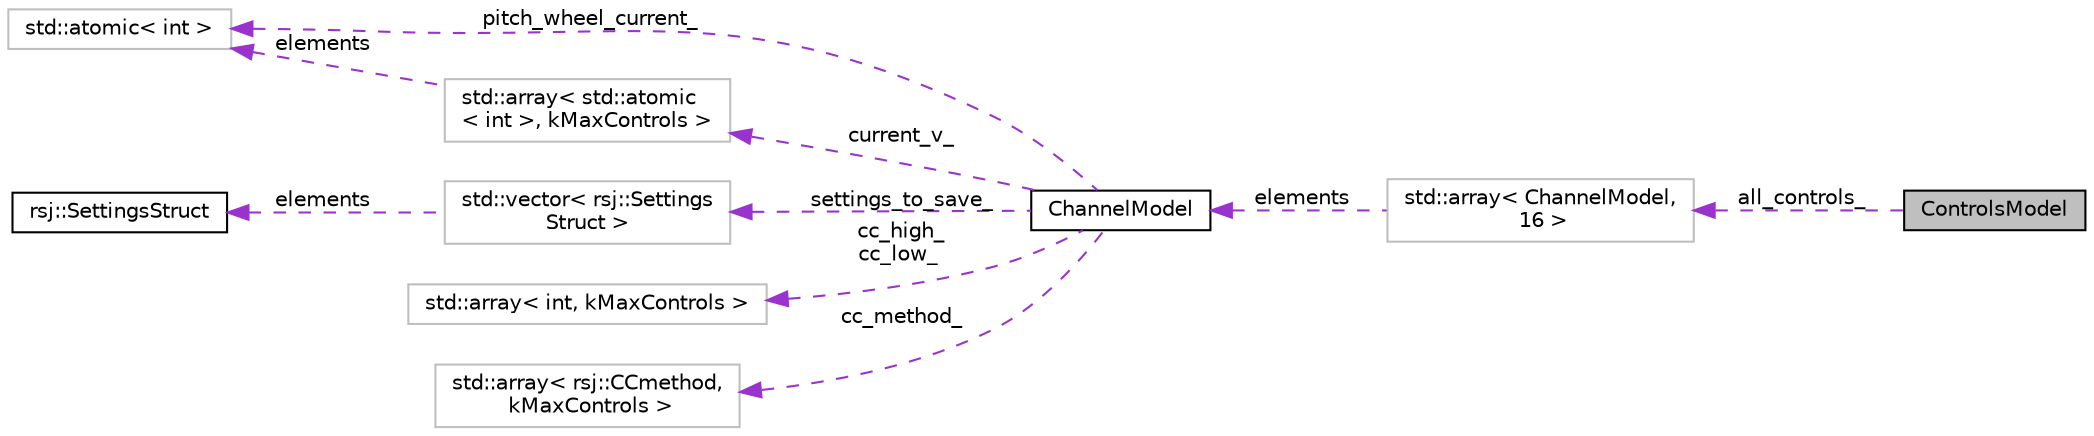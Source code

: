 digraph "ControlsModel"
{
 // INTERACTIVE_SVG=YES
 // LATEX_PDF_SIZE
  edge [fontname="Helvetica",fontsize="10",labelfontname="Helvetica",labelfontsize="10"];
  node [fontname="Helvetica",fontsize="10",shape=record];
  rankdir="LR";
  Node1 [label="ControlsModel",height=0.2,width=0.4,color="black", fillcolor="grey75", style="filled", fontcolor="black",tooltip=" "];
  Node2 -> Node1 [dir="back",color="darkorchid3",fontsize="10",style="dashed",label=" all_controls_" ,fontname="Helvetica"];
  Node2 [label="std::array\< ChannelModel,\l 16 \>",height=0.2,width=0.4,color="grey75", fillcolor="white", style="filled",tooltip=" "];
  Node3 -> Node2 [dir="back",color="darkorchid3",fontsize="10",style="dashed",label=" elements" ,fontname="Helvetica"];
  Node3 [label="ChannelModel",height=0.2,width=0.4,color="black", fillcolor="white", style="filled",URL="$class_channel_model.html",tooltip=" "];
  Node4 -> Node3 [dir="back",color="darkorchid3",fontsize="10",style="dashed",label=" pitch_wheel_current_" ,fontname="Helvetica"];
  Node4 [label="std::atomic\< int \>",height=0.2,width=0.4,color="grey75", fillcolor="white", style="filled",tooltip=" "];
  Node5 -> Node3 [dir="back",color="darkorchid3",fontsize="10",style="dashed",label=" settings_to_save_" ,fontname="Helvetica"];
  Node5 [label="std::vector\< rsj::Settings\lStruct \>",height=0.2,width=0.4,color="grey75", fillcolor="white", style="filled",tooltip=" "];
  Node6 -> Node5 [dir="back",color="darkorchid3",fontsize="10",style="dashed",label=" elements" ,fontname="Helvetica"];
  Node6 [label="rsj::SettingsStruct",height=0.2,width=0.4,color="black", fillcolor="white", style="filled",URL="$structrsj_1_1_settings_struct.html",tooltip=" "];
  Node7 -> Node3 [dir="back",color="darkorchid3",fontsize="10",style="dashed",label=" current_v_" ,fontname="Helvetica"];
  Node7 [label="std::array\< std::atomic\l\< int \>, kMaxControls \>",height=0.2,width=0.4,color="grey75", fillcolor="white", style="filled",tooltip=" "];
  Node4 -> Node7 [dir="back",color="darkorchid3",fontsize="10",style="dashed",label=" elements" ,fontname="Helvetica"];
  Node8 -> Node3 [dir="back",color="darkorchid3",fontsize="10",style="dashed",label=" cc_high_\ncc_low_" ,fontname="Helvetica"];
  Node8 [label="std::array\< int, kMaxControls \>",height=0.2,width=0.4,color="grey75", fillcolor="white", style="filled",tooltip=" "];
  Node9 -> Node3 [dir="back",color="darkorchid3",fontsize="10",style="dashed",label=" cc_method_" ,fontname="Helvetica"];
  Node9 [label="std::array\< rsj::CCmethod,\l kMaxControls \>",height=0.2,width=0.4,color="grey75", fillcolor="white", style="filled",tooltip=" "];
}
